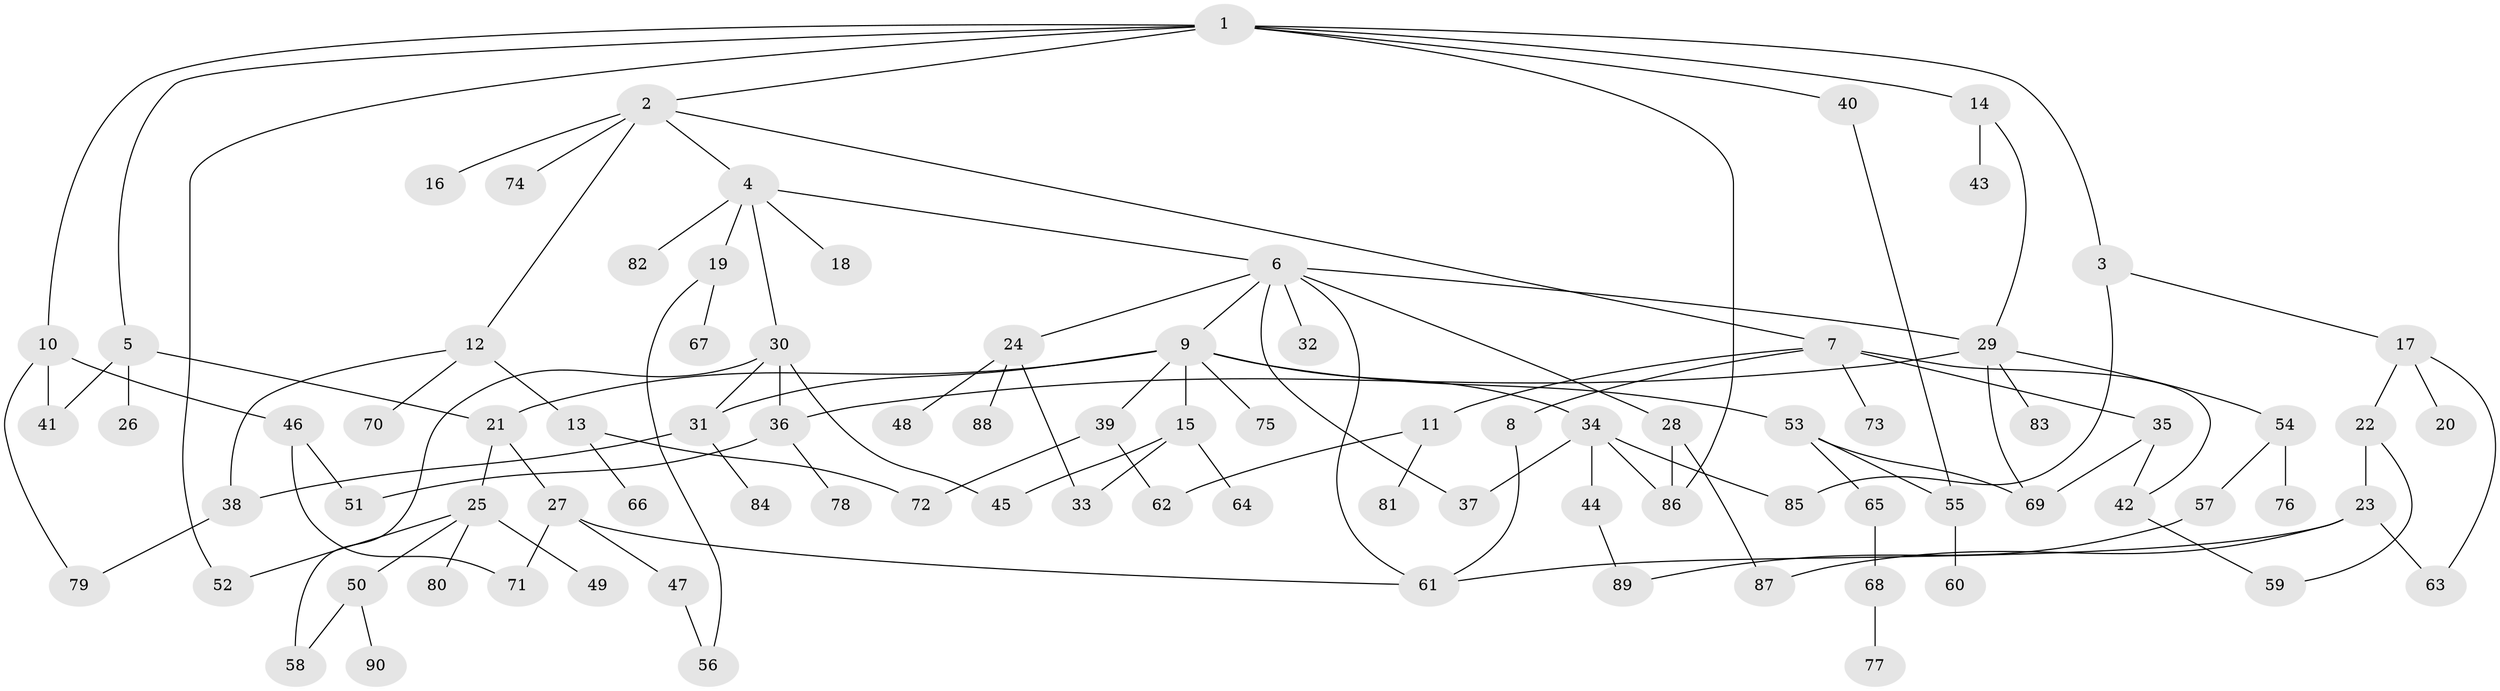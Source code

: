 // coarse degree distribution, {10: 0.04838709677419355, 5: 0.06451612903225806, 3: 0.16129032258064516, 6: 0.03225806451612903, 2: 0.24193548387096775, 4: 0.12903225806451613, 7: 0.016129032258064516, 1: 0.3064516129032258}
// Generated by graph-tools (version 1.1) at 2025/51/02/27/25 19:51:40]
// undirected, 90 vertices, 120 edges
graph export_dot {
graph [start="1"]
  node [color=gray90,style=filled];
  1;
  2;
  3;
  4;
  5;
  6;
  7;
  8;
  9;
  10;
  11;
  12;
  13;
  14;
  15;
  16;
  17;
  18;
  19;
  20;
  21;
  22;
  23;
  24;
  25;
  26;
  27;
  28;
  29;
  30;
  31;
  32;
  33;
  34;
  35;
  36;
  37;
  38;
  39;
  40;
  41;
  42;
  43;
  44;
  45;
  46;
  47;
  48;
  49;
  50;
  51;
  52;
  53;
  54;
  55;
  56;
  57;
  58;
  59;
  60;
  61;
  62;
  63;
  64;
  65;
  66;
  67;
  68;
  69;
  70;
  71;
  72;
  73;
  74;
  75;
  76;
  77;
  78;
  79;
  80;
  81;
  82;
  83;
  84;
  85;
  86;
  87;
  88;
  89;
  90;
  1 -- 2;
  1 -- 3;
  1 -- 5;
  1 -- 10;
  1 -- 14;
  1 -- 40;
  1 -- 52;
  1 -- 86;
  2 -- 4;
  2 -- 7;
  2 -- 12;
  2 -- 16;
  2 -- 74;
  3 -- 17;
  3 -- 85;
  4 -- 6;
  4 -- 18;
  4 -- 19;
  4 -- 30;
  4 -- 82;
  5 -- 21;
  5 -- 26;
  5 -- 41;
  6 -- 9;
  6 -- 24;
  6 -- 28;
  6 -- 32;
  6 -- 37;
  6 -- 61;
  6 -- 29;
  7 -- 8;
  7 -- 11;
  7 -- 35;
  7 -- 73;
  7 -- 42;
  8 -- 61;
  9 -- 15;
  9 -- 31;
  9 -- 34;
  9 -- 39;
  9 -- 53;
  9 -- 75;
  9 -- 21;
  10 -- 41;
  10 -- 46;
  10 -- 79;
  11 -- 81;
  11 -- 62;
  12 -- 13;
  12 -- 70;
  12 -- 38;
  13 -- 66;
  13 -- 72;
  14 -- 29;
  14 -- 43;
  15 -- 33;
  15 -- 64;
  15 -- 45;
  17 -- 20;
  17 -- 22;
  17 -- 63;
  19 -- 67;
  19 -- 56;
  21 -- 25;
  21 -- 27;
  22 -- 23;
  22 -- 59;
  23 -- 61;
  23 -- 87;
  23 -- 63;
  24 -- 48;
  24 -- 88;
  24 -- 33;
  25 -- 49;
  25 -- 50;
  25 -- 52;
  25 -- 80;
  27 -- 47;
  27 -- 71;
  27 -- 61;
  28 -- 87;
  28 -- 86;
  29 -- 36;
  29 -- 54;
  29 -- 83;
  29 -- 69;
  30 -- 45;
  30 -- 58;
  30 -- 31;
  30 -- 36;
  31 -- 38;
  31 -- 84;
  34 -- 44;
  34 -- 86;
  34 -- 37;
  34 -- 85;
  35 -- 42;
  35 -- 69;
  36 -- 51;
  36 -- 78;
  38 -- 79;
  39 -- 62;
  39 -- 72;
  40 -- 55;
  42 -- 59;
  44 -- 89;
  46 -- 71;
  46 -- 51;
  47 -- 56;
  50 -- 90;
  50 -- 58;
  53 -- 65;
  53 -- 69;
  53 -- 55;
  54 -- 57;
  54 -- 76;
  55 -- 60;
  57 -- 89;
  65 -- 68;
  68 -- 77;
}
